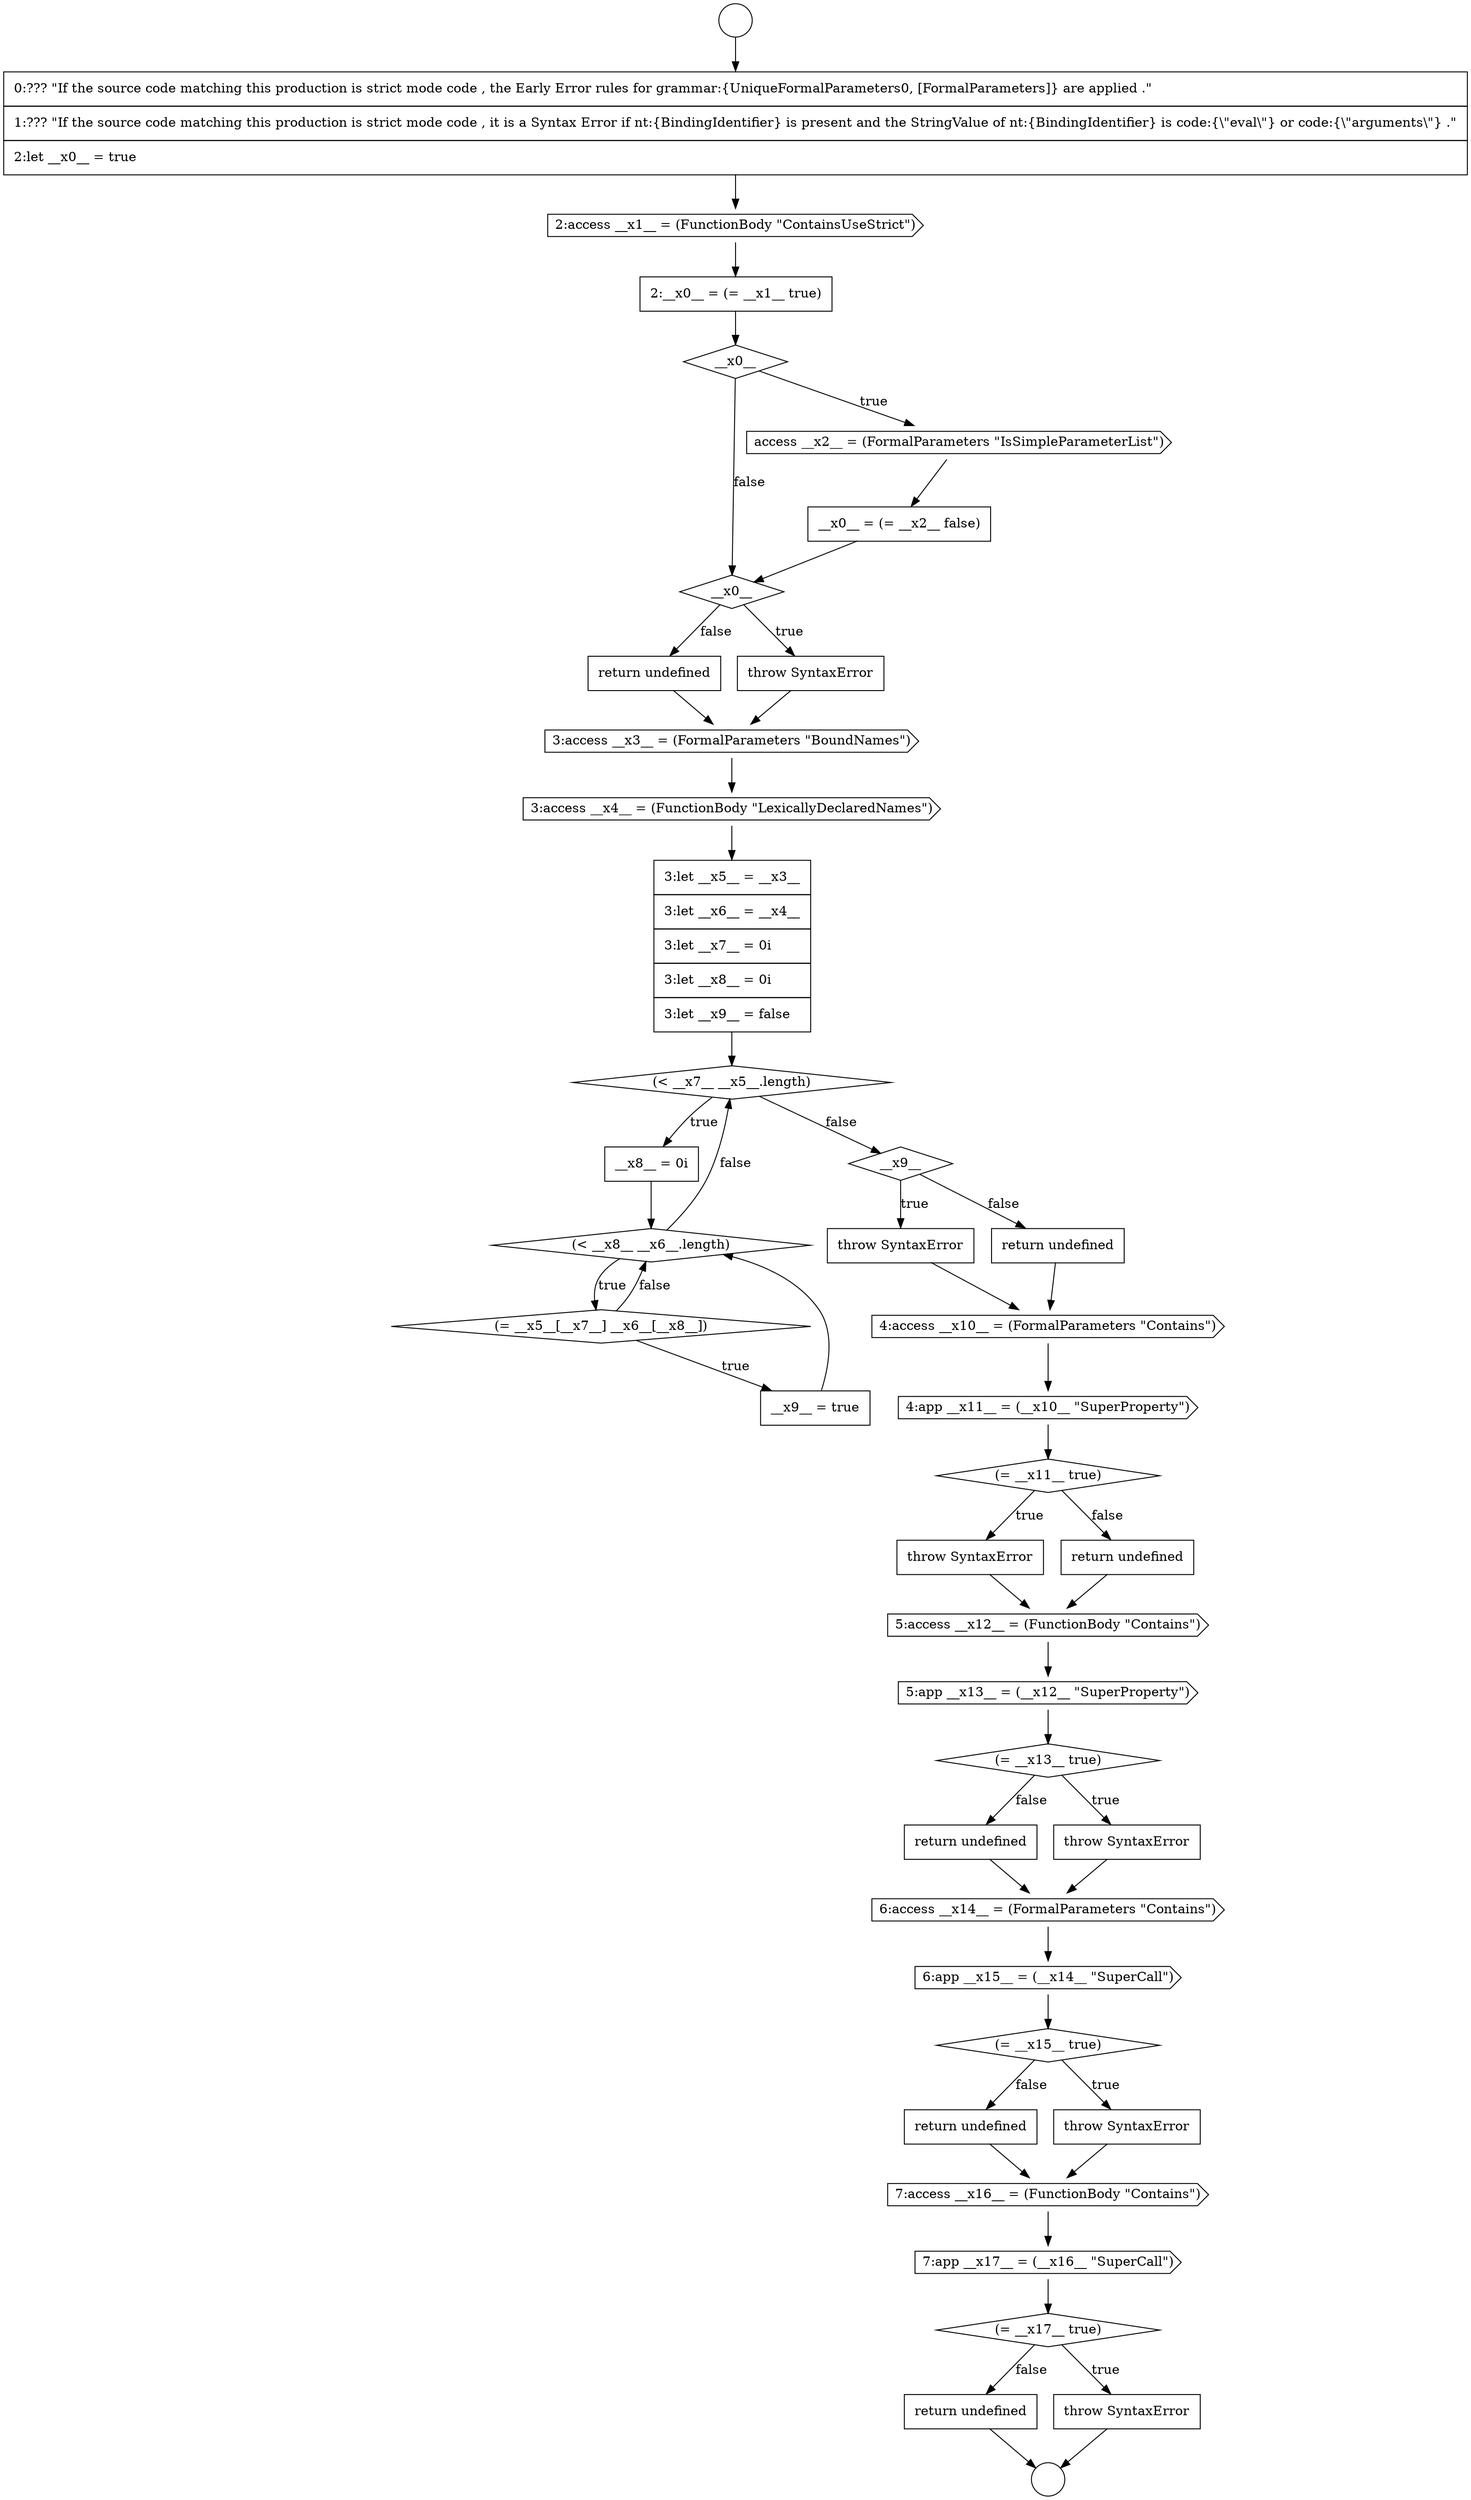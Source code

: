 digraph {
  node18985 [shape=cds, label=<<font color="black">3:access __x3__ = (FormalParameters &quot;BoundNames&quot;)</font>> color="black" fillcolor="white" style=filled]
  node19005 [shape=none, margin=0, label=<<font color="black">
    <table border="0" cellborder="1" cellspacing="0" cellpadding="10">
      <tr><td align="left">return undefined</td></tr>
    </table>
  </font>> color="black" fillcolor="white" style=filled]
  node18999 [shape=none, margin=0, label=<<font color="black">
    <table border="0" cellborder="1" cellspacing="0" cellpadding="10">
      <tr><td align="left">throw SyntaxError</td></tr>
    </table>
  </font>> color="black" fillcolor="white" style=filled]
  node18984 [shape=none, margin=0, label=<<font color="black">
    <table border="0" cellborder="1" cellspacing="0" cellpadding="10">
      <tr><td align="left">return undefined</td></tr>
    </table>
  </font>> color="black" fillcolor="white" style=filled]
  node19006 [shape=cds, label=<<font color="black">6:access __x14__ = (FormalParameters &quot;Contains&quot;)</font>> color="black" fillcolor="white" style=filled]
  node18989 [shape=none, margin=0, label=<<font color="black">
    <table border="0" cellborder="1" cellspacing="0" cellpadding="10">
      <tr><td align="left">__x8__ = 0i</td></tr>
    </table>
  </font>> color="black" fillcolor="white" style=filled]
  node18978 [shape=none, margin=0, label=<<font color="black">
    <table border="0" cellborder="1" cellspacing="0" cellpadding="10">
      <tr><td align="left">2:__x0__ = (= __x1__ true)</td></tr>
    </table>
  </font>> color="black" fillcolor="white" style=filled]
  node19002 [shape=cds, label=<<font color="black">5:app __x13__ = (__x12__ &quot;SuperProperty&quot;)</font>> color="black" fillcolor="white" style=filled]
  node19007 [shape=cds, label=<<font color="black">6:app __x15__ = (__x14__ &quot;SuperCall&quot;)</font>> color="black" fillcolor="white" style=filled]
  node18993 [shape=diamond, label=<<font color="black">__x9__</font>> color="black" fillcolor="white" style=filled]
  node19003 [shape=diamond, label=<<font color="black">(= __x13__ true)</font>> color="black" fillcolor="white" style=filled]
  node19001 [shape=cds, label=<<font color="black">5:access __x12__ = (FunctionBody &quot;Contains&quot;)</font>> color="black" fillcolor="white" style=filled]
  node19004 [shape=none, margin=0, label=<<font color="black">
    <table border="0" cellborder="1" cellspacing="0" cellpadding="10">
      <tr><td align="left">throw SyntaxError</td></tr>
    </table>
  </font>> color="black" fillcolor="white" style=filled]
  node18983 [shape=none, margin=0, label=<<font color="black">
    <table border="0" cellborder="1" cellspacing="0" cellpadding="10">
      <tr><td align="left">throw SyntaxError</td></tr>
    </table>
  </font>> color="black" fillcolor="white" style=filled]
  node18995 [shape=none, margin=0, label=<<font color="black">
    <table border="0" cellborder="1" cellspacing="0" cellpadding="10">
      <tr><td align="left">return undefined</td></tr>
    </table>
  </font>> color="black" fillcolor="white" style=filled]
  node18981 [shape=none, margin=0, label=<<font color="black">
    <table border="0" cellborder="1" cellspacing="0" cellpadding="10">
      <tr><td align="left">__x0__ = (= __x2__ false)</td></tr>
    </table>
  </font>> color="black" fillcolor="white" style=filled]
  node19012 [shape=cds, label=<<font color="black">7:app __x17__ = (__x16__ &quot;SuperCall&quot;)</font>> color="black" fillcolor="white" style=filled]
  node18992 [shape=none, margin=0, label=<<font color="black">
    <table border="0" cellborder="1" cellspacing="0" cellpadding="10">
      <tr><td align="left">__x9__ = true</td></tr>
    </table>
  </font>> color="black" fillcolor="white" style=filled]
  node18977 [shape=cds, label=<<font color="black">2:access __x1__ = (FunctionBody &quot;ContainsUseStrict&quot;)</font>> color="black" fillcolor="white" style=filled]
  node18976 [shape=none, margin=0, label=<<font color="black">
    <table border="0" cellborder="1" cellspacing="0" cellpadding="10">
      <tr><td align="left">0:??? &quot;If the source code matching this production is strict mode code , the Early Error rules for grammar:{UniqueFormalParameters0, [FormalParameters]} are applied .&quot;</td></tr>
      <tr><td align="left">1:??? &quot;If the source code matching this production is strict mode code , it is a Syntax Error if nt:{BindingIdentifier} is present and the StringValue of nt:{BindingIdentifier} is code:{\&quot;eval\&quot;} or code:{\&quot;arguments\&quot;} .&quot;</td></tr>
      <tr><td align="left">2:let __x0__ = true</td></tr>
    </table>
  </font>> color="black" fillcolor="white" style=filled]
  node18988 [shape=diamond, label=<<font color="black">(&lt; __x7__ __x5__.length)</font>> color="black" fillcolor="white" style=filled]
  node18982 [shape=diamond, label=<<font color="black">__x0__</font>> color="black" fillcolor="white" style=filled]
  node19011 [shape=cds, label=<<font color="black">7:access __x16__ = (FunctionBody &quot;Contains&quot;)</font>> color="black" fillcolor="white" style=filled]
  node18994 [shape=none, margin=0, label=<<font color="black">
    <table border="0" cellborder="1" cellspacing="0" cellpadding="10">
      <tr><td align="left">throw SyntaxError</td></tr>
    </table>
  </font>> color="black" fillcolor="white" style=filled]
  node18975 [shape=circle label=" " color="black" fillcolor="white" style=filled]
  node18998 [shape=diamond, label=<<font color="black">(= __x11__ true)</font>> color="black" fillcolor="white" style=filled]
  node19010 [shape=none, margin=0, label=<<font color="black">
    <table border="0" cellborder="1" cellspacing="0" cellpadding="10">
      <tr><td align="left">return undefined</td></tr>
    </table>
  </font>> color="black" fillcolor="white" style=filled]
  node18990 [shape=diamond, label=<<font color="black">(&lt; __x8__ __x6__.length)</font>> color="black" fillcolor="white" style=filled]
  node19015 [shape=none, margin=0, label=<<font color="black">
    <table border="0" cellborder="1" cellspacing="0" cellpadding="10">
      <tr><td align="left">return undefined</td></tr>
    </table>
  </font>> color="black" fillcolor="white" style=filled]
  node19000 [shape=none, margin=0, label=<<font color="black">
    <table border="0" cellborder="1" cellspacing="0" cellpadding="10">
      <tr><td align="left">return undefined</td></tr>
    </table>
  </font>> color="black" fillcolor="white" style=filled]
  node18997 [shape=cds, label=<<font color="black">4:app __x11__ = (__x10__ &quot;SuperProperty&quot;)</font>> color="black" fillcolor="white" style=filled]
  node18979 [shape=diamond, label=<<font color="black">__x0__</font>> color="black" fillcolor="white" style=filled]
  node18974 [shape=circle label=" " color="black" fillcolor="white" style=filled]
  node18986 [shape=cds, label=<<font color="black">3:access __x4__ = (FunctionBody &quot;LexicallyDeclaredNames&quot;)</font>> color="black" fillcolor="white" style=filled]
  node19009 [shape=none, margin=0, label=<<font color="black">
    <table border="0" cellborder="1" cellspacing="0" cellpadding="10">
      <tr><td align="left">throw SyntaxError</td></tr>
    </table>
  </font>> color="black" fillcolor="white" style=filled]
  node18996 [shape=cds, label=<<font color="black">4:access __x10__ = (FormalParameters &quot;Contains&quot;)</font>> color="black" fillcolor="white" style=filled]
  node19014 [shape=none, margin=0, label=<<font color="black">
    <table border="0" cellborder="1" cellspacing="0" cellpadding="10">
      <tr><td align="left">throw SyntaxError</td></tr>
    </table>
  </font>> color="black" fillcolor="white" style=filled]
  node18991 [shape=diamond, label=<<font color="black">(= __x5__[__x7__] __x6__[__x8__])</font>> color="black" fillcolor="white" style=filled]
  node19008 [shape=diamond, label=<<font color="black">(= __x15__ true)</font>> color="black" fillcolor="white" style=filled]
  node19013 [shape=diamond, label=<<font color="black">(= __x17__ true)</font>> color="black" fillcolor="white" style=filled]
  node18980 [shape=cds, label=<<font color="black">access __x2__ = (FormalParameters &quot;IsSimpleParameterList&quot;)</font>> color="black" fillcolor="white" style=filled]
  node18987 [shape=none, margin=0, label=<<font color="black">
    <table border="0" cellborder="1" cellspacing="0" cellpadding="10">
      <tr><td align="left">3:let __x5__ = __x3__</td></tr>
      <tr><td align="left">3:let __x6__ = __x4__</td></tr>
      <tr><td align="left">3:let __x7__ = 0i</td></tr>
      <tr><td align="left">3:let __x8__ = 0i</td></tr>
      <tr><td align="left">3:let __x9__ = false</td></tr>
    </table>
  </font>> color="black" fillcolor="white" style=filled]
  node19012 -> node19013 [ color="black"]
  node18987 -> node18988 [ color="black"]
  node18985 -> node18986 [ color="black"]
  node19004 -> node19006 [ color="black"]
  node19009 -> node19011 [ color="black"]
  node19014 -> node18975 [ color="black"]
  node19002 -> node19003 [ color="black"]
  node18984 -> node18985 [ color="black"]
  node18989 -> node18990 [ color="black"]
  node19000 -> node19001 [ color="black"]
  node18978 -> node18979 [ color="black"]
  node18982 -> node18983 [label=<<font color="black">true</font>> color="black"]
  node18982 -> node18984 [label=<<font color="black">false</font>> color="black"]
  node18983 -> node18985 [ color="black"]
  node19010 -> node19011 [ color="black"]
  node18981 -> node18982 [ color="black"]
  node19013 -> node19014 [label=<<font color="black">true</font>> color="black"]
  node19013 -> node19015 [label=<<font color="black">false</font>> color="black"]
  node19003 -> node19004 [label=<<font color="black">true</font>> color="black"]
  node19003 -> node19005 [label=<<font color="black">false</font>> color="black"]
  node18991 -> node18992 [label=<<font color="black">true</font>> color="black"]
  node18991 -> node18990 [label=<<font color="black">false</font>> color="black"]
  node18976 -> node18977 [ color="black"]
  node18996 -> node18997 [ color="black"]
  node18995 -> node18996 [ color="black"]
  node18998 -> node18999 [label=<<font color="black">true</font>> color="black"]
  node18998 -> node19000 [label=<<font color="black">false</font>> color="black"]
  node18977 -> node18978 [ color="black"]
  node19007 -> node19008 [ color="black"]
  node18988 -> node18989 [label=<<font color="black">true</font>> color="black"]
  node18988 -> node18993 [label=<<font color="black">false</font>> color="black"]
  node19006 -> node19007 [ color="black"]
  node18997 -> node18998 [ color="black"]
  node18993 -> node18994 [label=<<font color="black">true</font>> color="black"]
  node18993 -> node18995 [label=<<font color="black">false</font>> color="black"]
  node19008 -> node19009 [label=<<font color="black">true</font>> color="black"]
  node19008 -> node19010 [label=<<font color="black">false</font>> color="black"]
  node18990 -> node18991 [label=<<font color="black">true</font>> color="black"]
  node18990 -> node18988 [label=<<font color="black">false</font>> color="black"]
  node18992 -> node18990 [ color="black"]
  node18994 -> node18996 [ color="black"]
  node18980 -> node18981 [ color="black"]
  node19015 -> node18975 [ color="black"]
  node19011 -> node19012 [ color="black"]
  node19005 -> node19006 [ color="black"]
  node18986 -> node18987 [ color="black"]
  node18979 -> node18980 [label=<<font color="black">true</font>> color="black"]
  node18979 -> node18982 [label=<<font color="black">false</font>> color="black"]
  node18999 -> node19001 [ color="black"]
  node19001 -> node19002 [ color="black"]
  node18974 -> node18976 [ color="black"]
}
